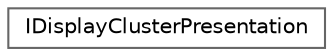 digraph "Graphical Class Hierarchy"
{
 // INTERACTIVE_SVG=YES
 // LATEX_PDF_SIZE
  bgcolor="transparent";
  edge [fontname=Helvetica,fontsize=10,labelfontname=Helvetica,labelfontsize=10];
  node [fontname=Helvetica,fontsize=10,shape=box,height=0.2,width=0.4];
  rankdir="LR";
  Node0 [id="Node000000",label="IDisplayClusterPresentation",height=0.2,width=0.4,color="grey40", fillcolor="white", style="filled",URL="$d5/d40/classIDisplayClusterPresentation.html",tooltip="Public display cluster presentation interface."];
}
